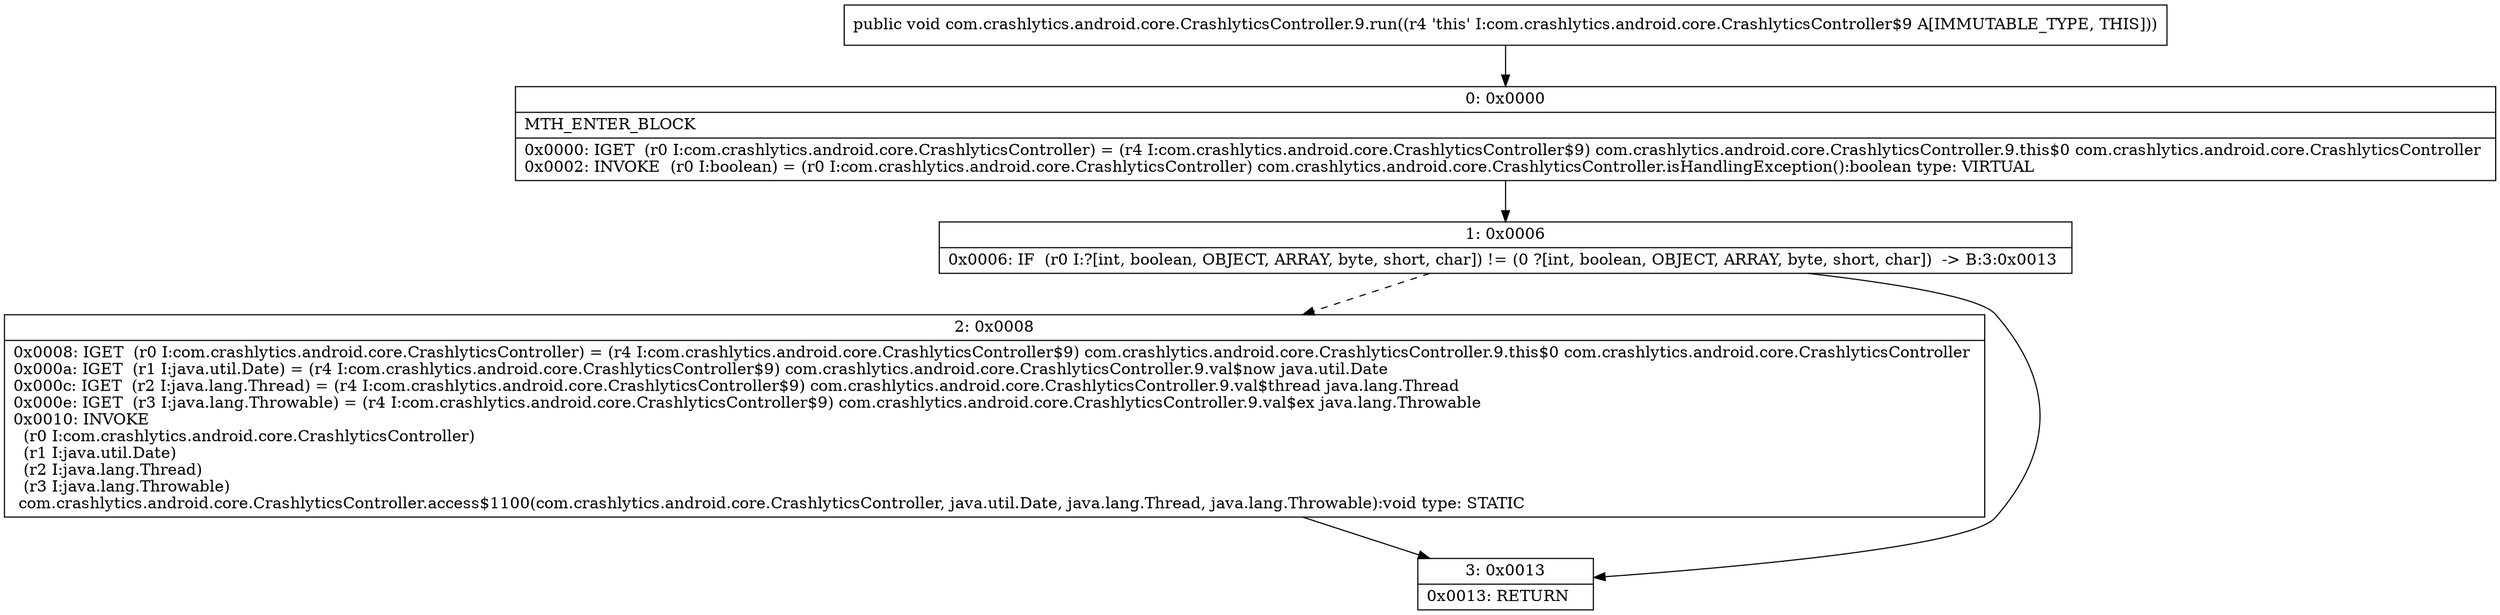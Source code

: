 digraph "CFG forcom.crashlytics.android.core.CrashlyticsController.9.run()V" {
Node_0 [shape=record,label="{0\:\ 0x0000|MTH_ENTER_BLOCK\l|0x0000: IGET  (r0 I:com.crashlytics.android.core.CrashlyticsController) = (r4 I:com.crashlytics.android.core.CrashlyticsController$9) com.crashlytics.android.core.CrashlyticsController.9.this$0 com.crashlytics.android.core.CrashlyticsController \l0x0002: INVOKE  (r0 I:boolean) = (r0 I:com.crashlytics.android.core.CrashlyticsController) com.crashlytics.android.core.CrashlyticsController.isHandlingException():boolean type: VIRTUAL \l}"];
Node_1 [shape=record,label="{1\:\ 0x0006|0x0006: IF  (r0 I:?[int, boolean, OBJECT, ARRAY, byte, short, char]) != (0 ?[int, boolean, OBJECT, ARRAY, byte, short, char])  \-\> B:3:0x0013 \l}"];
Node_2 [shape=record,label="{2\:\ 0x0008|0x0008: IGET  (r0 I:com.crashlytics.android.core.CrashlyticsController) = (r4 I:com.crashlytics.android.core.CrashlyticsController$9) com.crashlytics.android.core.CrashlyticsController.9.this$0 com.crashlytics.android.core.CrashlyticsController \l0x000a: IGET  (r1 I:java.util.Date) = (r4 I:com.crashlytics.android.core.CrashlyticsController$9) com.crashlytics.android.core.CrashlyticsController.9.val$now java.util.Date \l0x000c: IGET  (r2 I:java.lang.Thread) = (r4 I:com.crashlytics.android.core.CrashlyticsController$9) com.crashlytics.android.core.CrashlyticsController.9.val$thread java.lang.Thread \l0x000e: IGET  (r3 I:java.lang.Throwable) = (r4 I:com.crashlytics.android.core.CrashlyticsController$9) com.crashlytics.android.core.CrashlyticsController.9.val$ex java.lang.Throwable \l0x0010: INVOKE  \l  (r0 I:com.crashlytics.android.core.CrashlyticsController)\l  (r1 I:java.util.Date)\l  (r2 I:java.lang.Thread)\l  (r3 I:java.lang.Throwable)\l com.crashlytics.android.core.CrashlyticsController.access$1100(com.crashlytics.android.core.CrashlyticsController, java.util.Date, java.lang.Thread, java.lang.Throwable):void type: STATIC \l}"];
Node_3 [shape=record,label="{3\:\ 0x0013|0x0013: RETURN   \l}"];
MethodNode[shape=record,label="{public void com.crashlytics.android.core.CrashlyticsController.9.run((r4 'this' I:com.crashlytics.android.core.CrashlyticsController$9 A[IMMUTABLE_TYPE, THIS])) }"];
MethodNode -> Node_0;
Node_0 -> Node_1;
Node_1 -> Node_2[style=dashed];
Node_1 -> Node_3;
Node_2 -> Node_3;
}

